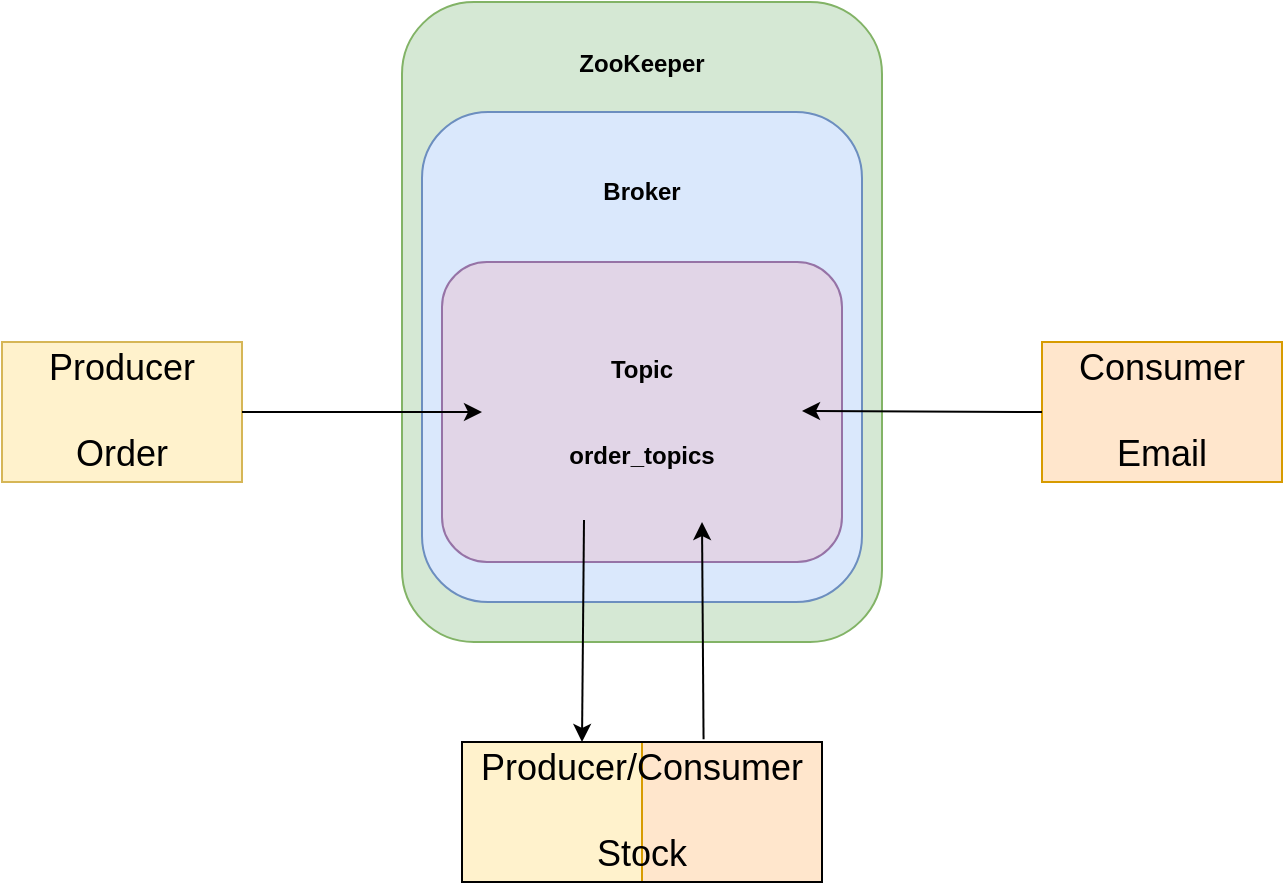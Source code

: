 <mxfile version="21.3.0" type="device">
  <diagram name="Página-1" id="lXxEtFzn19Su_aUD9EvK">
    <mxGraphModel dx="1562" dy="829" grid="1" gridSize="10" guides="1" tooltips="1" connect="1" arrows="1" fold="1" page="1" pageScale="1" pageWidth="827" pageHeight="1169" math="0" shadow="0">
      <root>
        <mxCell id="0" />
        <mxCell id="1" parent="0" />
        <mxCell id="VWabECNJqraE9SR4k_y3-4" value="" style="rounded=1;whiteSpace=wrap;html=1;fillColor=#d5e8d4;strokeColor=#82b366;" vertex="1" parent="1">
          <mxGeometry x="280" y="110" width="240" height="320" as="geometry" />
        </mxCell>
        <mxCell id="VWabECNJqraE9SR4k_y3-2" value="&lt;p style=&quot;line-height: 0%;&quot;&gt;&lt;b&gt;ZooKeeper&lt;/b&gt;&lt;/p&gt;" style="rounded=0;whiteSpace=wrap;html=1;fillColor=#d5e8d4;strokeColor=none;" vertex="1" parent="1">
          <mxGeometry x="330" y="120" width="140" height="40" as="geometry" />
        </mxCell>
        <mxCell id="VWabECNJqraE9SR4k_y3-5" value="" style="rounded=1;whiteSpace=wrap;html=1;fillColor=#dae8fc;strokeColor=#6c8ebf;" vertex="1" parent="1">
          <mxGeometry x="290" y="165" width="220" height="245" as="geometry" />
        </mxCell>
        <mxCell id="VWabECNJqraE9SR4k_y3-3" value="&lt;b&gt;Broker&lt;/b&gt;" style="rounded=0;whiteSpace=wrap;html=1;strokeColor=none;fillColor=none;" vertex="1" parent="1">
          <mxGeometry x="340" y="175" width="120" height="60" as="geometry" />
        </mxCell>
        <mxCell id="VWabECNJqraE9SR4k_y3-6" value="&lt;font style=&quot;font-size: 18px;&quot;&gt;Producer&lt;br&gt;&lt;br&gt;Order&lt;/font&gt;" style="rounded=0;whiteSpace=wrap;html=1;fillColor=#fff2cc;strokeColor=#d6b656;" vertex="1" parent="1">
          <mxGeometry x="80" y="280" width="120" height="70" as="geometry" />
        </mxCell>
        <mxCell id="VWabECNJqraE9SR4k_y3-7" value="&lt;b&gt;Topic&lt;br&gt;&lt;br style=&quot;border-color: var(--border-color);&quot;&gt;&lt;br style=&quot;border-color: var(--border-color);&quot;&gt;order_topics&lt;/b&gt;" style="rounded=1;whiteSpace=wrap;html=1;fillColor=#e1d5e7;strokeColor=#9673a6;" vertex="1" parent="1">
          <mxGeometry x="300" y="240" width="200" height="150" as="geometry" />
        </mxCell>
        <mxCell id="VWabECNJqraE9SR4k_y3-8" value="" style="endArrow=classic;html=1;rounded=0;exitX=1;exitY=0.5;exitDx=0;exitDy=0;" edge="1" parent="1" source="VWabECNJqraE9SR4k_y3-6">
          <mxGeometry width="50" height="50" relative="1" as="geometry">
            <mxPoint x="390" y="400" as="sourcePoint" />
            <mxPoint x="320" y="315" as="targetPoint" />
          </mxGeometry>
        </mxCell>
        <mxCell id="VWabECNJqraE9SR4k_y3-11" value="&lt;font style=&quot;font-size: 18px;&quot;&gt;Consumer&lt;br&gt;&lt;br&gt;Email&lt;/font&gt;" style="rounded=0;whiteSpace=wrap;html=1;fillColor=#ffe6cc;strokeColor=#d79b00;" vertex="1" parent="1">
          <mxGeometry x="600" y="280" width="120" height="70" as="geometry" />
        </mxCell>
        <mxCell id="VWabECNJqraE9SR4k_y3-19" value="" style="endArrow=classic;html=1;rounded=0;exitX=0;exitY=0.5;exitDx=0;exitDy=0;" edge="1" parent="1" source="VWabECNJqraE9SR4k_y3-11">
          <mxGeometry width="50" height="50" relative="1" as="geometry">
            <mxPoint x="570" y="314.5" as="sourcePoint" />
            <mxPoint x="480" y="314.5" as="targetPoint" />
          </mxGeometry>
        </mxCell>
        <mxCell id="VWabECNJqraE9SR4k_y3-21" value="" style="endArrow=classic;html=1;rounded=0;exitX=0.671;exitY=-0.02;exitDx=0;exitDy=0;exitPerimeter=0;" edge="1" parent="1" source="VWabECNJqraE9SR4k_y3-12">
          <mxGeometry width="50" height="50" relative="1" as="geometry">
            <mxPoint x="550" y="370.5" as="sourcePoint" />
            <mxPoint x="430" y="370" as="targetPoint" />
          </mxGeometry>
        </mxCell>
        <mxCell id="VWabECNJqraE9SR4k_y3-23" value="" style="endArrow=classic;html=1;rounded=0;exitX=0.671;exitY=-0.02;exitDx=0;exitDy=0;exitPerimeter=0;" edge="1" parent="1">
          <mxGeometry width="50" height="50" relative="1" as="geometry">
            <mxPoint x="371" y="369" as="sourcePoint" />
            <mxPoint x="370" y="480" as="targetPoint" />
          </mxGeometry>
        </mxCell>
        <mxCell id="VWabECNJqraE9SR4k_y3-24" value="" style="rounded=0;whiteSpace=wrap;html=1;strokeColor=#d6b656;fillColor=#fff2cc;" vertex="1" parent="1">
          <mxGeometry x="310" y="480" width="90" height="70" as="geometry" />
        </mxCell>
        <mxCell id="VWabECNJqraE9SR4k_y3-25" value="" style="rounded=0;whiteSpace=wrap;html=1;strokeColor=#d79b00;fillColor=#ffe6cc;" vertex="1" parent="1">
          <mxGeometry x="400" y="480" width="90" height="70" as="geometry" />
        </mxCell>
        <mxCell id="VWabECNJqraE9SR4k_y3-12" value="&lt;font style=&quot;font-size: 18px;&quot;&gt;Producer/Consumer&lt;br&gt;&lt;br&gt;Stock&lt;/font&gt;" style="rounded=0;whiteSpace=wrap;html=1;fillColor=none;" vertex="1" parent="1">
          <mxGeometry x="310" y="480" width="180" height="70" as="geometry" />
        </mxCell>
      </root>
    </mxGraphModel>
  </diagram>
</mxfile>
